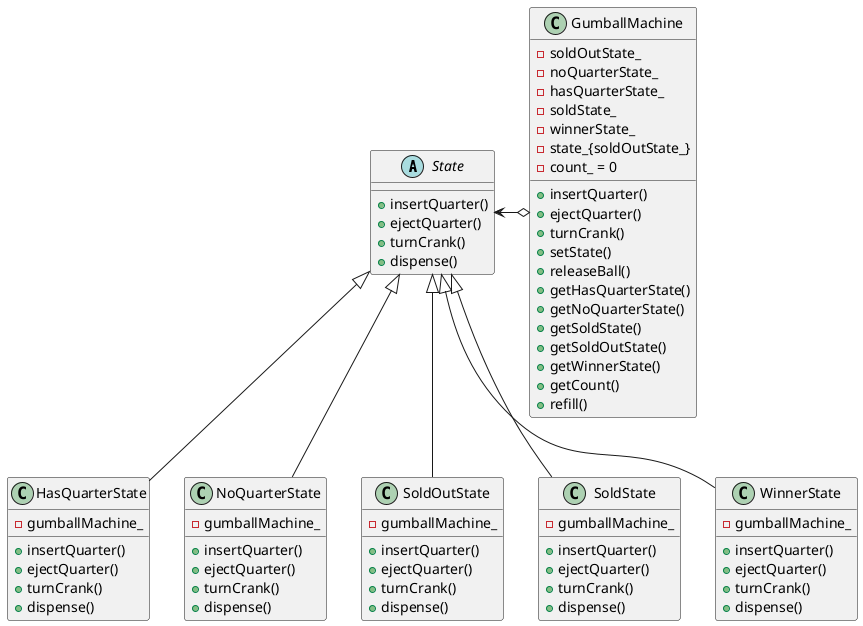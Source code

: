 @startuml state

abstract class State{
    +insertQuarter()
    +ejectQuarter()
    +turnCrank()
    +dispense()
}

class GumballMachine{
    -soldOutState_
    -noQuarterState_
    -hasQuarterState_
    -soldState_
    -winnerState_
    -state_{soldOutState_}
    -count_ = 0
    +insertQuarter()
    +ejectQuarter()
    +turnCrank()
    +setState()
    +releaseBall()
    +getHasQuarterState()
    +getNoQuarterState()
    +getSoldState()
    +getSoldOutState()
    +getWinnerState()
    +getCount()
    +refill()
}

State <-right-o GumballMachine

class HasQuarterState{
    -gumballMachine_
    +insertQuarter()
    +ejectQuarter()
    +turnCrank()
    +dispense()
}

class NoQuarterState{
    -gumballMachine_
    +insertQuarter()
    +ejectQuarter()
    +turnCrank()
    +dispense()
}

class SoldOutState{
    -gumballMachine_
    +insertQuarter()
    +ejectQuarter()
    +turnCrank()
    +dispense()
}

class SoldState{
    -gumballMachine_
    +insertQuarter()
    +ejectQuarter()
    +turnCrank()
    +dispense()
}

class WinnerState{
    -gumballMachine_
    +insertQuarter()
    +ejectQuarter()
    +turnCrank()
    +dispense()
}

State <|-down-NoQuarterState
State <|-down-HasQuarterState
State <|-down-SoldState
State <|-down-SoldOutState
State <|-down-WinnerState

@enduml
